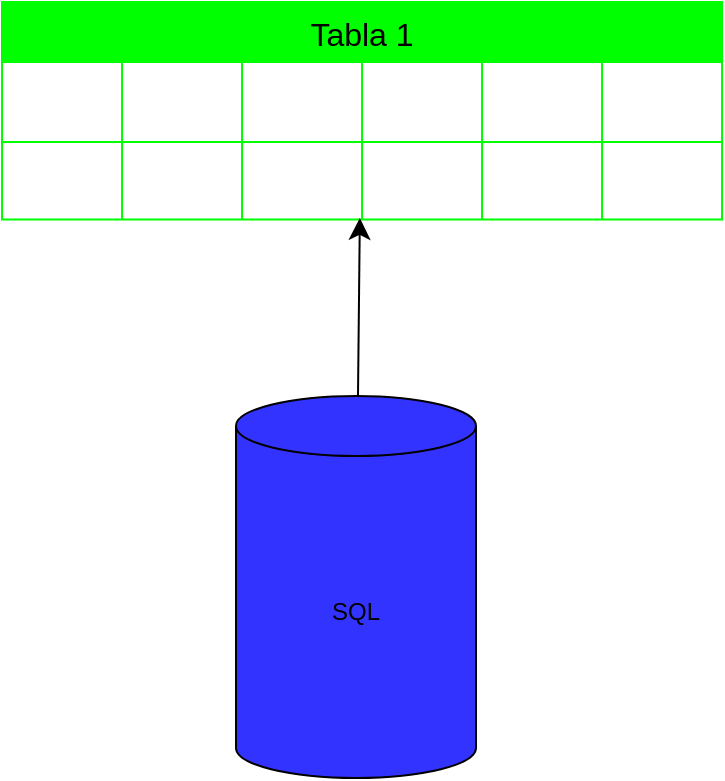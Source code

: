 <mxfile version="26.0.9">
  <diagram name="Página-1" id="TvYG14Qko4ZeJ21JqZOj">
    <mxGraphModel dx="1083" dy="706" grid="0" gridSize="10" guides="1" tooltips="1" connect="1" arrows="1" fold="1" page="0" pageScale="1" pageWidth="827" pageHeight="1169" background="#ffffff" math="0" shadow="0">
      <root>
        <mxCell id="0" />
        <mxCell id="1" parent="0" />
        <mxCell id="zRnEoflxh51FS6Fjrhx--1" value="&lt;font style=&quot;vertical-align: inherit;&quot;&gt;&lt;font style=&quot;vertical-align: inherit;&quot;&gt;SQL&lt;/font&gt;&lt;/font&gt;" style="shape=cylinder3;whiteSpace=wrap;html=1;boundedLbl=1;backgroundOutline=1;size=15;fillColor=#3333FF;" vertex="1" parent="1">
          <mxGeometry x="498" y="471" width="120" height="191" as="geometry" />
        </mxCell>
        <mxCell id="zRnEoflxh51FS6Fjrhx--2" value="Tabla 1" style="shape=table;startSize=30;container=1;collapsible=0;childLayout=tableLayout;strokeColor=#00FF00;fontSize=16;fillColor=#00FF00;" vertex="1" parent="1">
          <mxGeometry x="381" y="274" width="360" height="108.75" as="geometry" />
        </mxCell>
        <mxCell id="zRnEoflxh51FS6Fjrhx--3" value="" style="shape=tableRow;horizontal=0;startSize=0;swimlaneHead=0;swimlaneBody=0;strokeColor=inherit;top=0;left=0;bottom=0;right=0;collapsible=0;dropTarget=0;fillColor=none;points=[[0,0.5],[1,0.5]];portConstraint=eastwest;fontSize=16;" vertex="1" parent="zRnEoflxh51FS6Fjrhx--2">
          <mxGeometry y="30" width="360" height="40" as="geometry" />
        </mxCell>
        <mxCell id="zRnEoflxh51FS6Fjrhx--25" style="shape=partialRectangle;html=1;whiteSpace=wrap;connectable=0;strokeColor=inherit;overflow=hidden;fillColor=none;top=0;left=0;bottom=0;right=0;pointerEvents=1;fontSize=16;" vertex="1" parent="zRnEoflxh51FS6Fjrhx--3">
          <mxGeometry width="60" height="40" as="geometry">
            <mxRectangle width="60" height="40" as="alternateBounds" />
          </mxGeometry>
        </mxCell>
        <mxCell id="zRnEoflxh51FS6Fjrhx--4" value="" style="shape=partialRectangle;html=1;whiteSpace=wrap;connectable=0;strokeColor=inherit;overflow=hidden;fillColor=none;top=0;left=0;bottom=0;right=0;pointerEvents=1;fontSize=16;" vertex="1" parent="zRnEoflxh51FS6Fjrhx--3">
          <mxGeometry x="60" width="60" height="40" as="geometry">
            <mxRectangle width="60" height="40" as="alternateBounds" />
          </mxGeometry>
        </mxCell>
        <mxCell id="zRnEoflxh51FS6Fjrhx--5" value="" style="shape=partialRectangle;html=1;whiteSpace=wrap;connectable=0;strokeColor=inherit;overflow=hidden;fillColor=none;top=0;left=0;bottom=0;right=0;pointerEvents=1;fontSize=16;" vertex="1" parent="zRnEoflxh51FS6Fjrhx--3">
          <mxGeometry x="120" width="60" height="40" as="geometry">
            <mxRectangle width="60" height="40" as="alternateBounds" />
          </mxGeometry>
        </mxCell>
        <mxCell id="zRnEoflxh51FS6Fjrhx--6" value="" style="shape=partialRectangle;html=1;whiteSpace=wrap;connectable=0;strokeColor=inherit;overflow=hidden;fillColor=none;top=0;left=0;bottom=0;right=0;pointerEvents=1;fontSize=16;" vertex="1" parent="zRnEoflxh51FS6Fjrhx--3">
          <mxGeometry x="180" width="60" height="40" as="geometry">
            <mxRectangle width="60" height="40" as="alternateBounds" />
          </mxGeometry>
        </mxCell>
        <mxCell id="zRnEoflxh51FS6Fjrhx--15" style="shape=partialRectangle;html=1;whiteSpace=wrap;connectable=0;strokeColor=inherit;overflow=hidden;fillColor=none;top=0;left=0;bottom=0;right=0;pointerEvents=1;fontSize=16;" vertex="1" parent="zRnEoflxh51FS6Fjrhx--3">
          <mxGeometry x="240" width="60" height="40" as="geometry">
            <mxRectangle width="60" height="40" as="alternateBounds" />
          </mxGeometry>
        </mxCell>
        <mxCell id="zRnEoflxh51FS6Fjrhx--18" style="shape=partialRectangle;html=1;whiteSpace=wrap;connectable=0;strokeColor=inherit;overflow=hidden;fillColor=none;top=0;left=0;bottom=0;right=0;pointerEvents=1;fontSize=16;" vertex="1" parent="zRnEoflxh51FS6Fjrhx--3">
          <mxGeometry x="300" width="60" height="40" as="geometry">
            <mxRectangle width="60" height="40" as="alternateBounds" />
          </mxGeometry>
        </mxCell>
        <mxCell id="zRnEoflxh51FS6Fjrhx--7" value="" style="shape=tableRow;horizontal=0;startSize=0;swimlaneHead=0;swimlaneBody=0;strokeColor=inherit;top=0;left=0;bottom=0;right=0;collapsible=0;dropTarget=0;fillColor=none;points=[[0,0.5],[1,0.5]];portConstraint=eastwest;fontSize=16;" vertex="1" parent="zRnEoflxh51FS6Fjrhx--2">
          <mxGeometry y="70" width="360" height="39" as="geometry" />
        </mxCell>
        <mxCell id="zRnEoflxh51FS6Fjrhx--26" style="shape=partialRectangle;html=1;whiteSpace=wrap;connectable=0;strokeColor=inherit;overflow=hidden;fillColor=none;top=0;left=0;bottom=0;right=0;pointerEvents=1;fontSize=16;" vertex="1" parent="zRnEoflxh51FS6Fjrhx--7">
          <mxGeometry width="60" height="39" as="geometry">
            <mxRectangle width="60" height="39" as="alternateBounds" />
          </mxGeometry>
        </mxCell>
        <mxCell id="zRnEoflxh51FS6Fjrhx--8" value="" style="shape=partialRectangle;html=1;whiteSpace=wrap;connectable=0;strokeColor=inherit;overflow=hidden;fillColor=none;top=0;left=0;bottom=0;right=0;pointerEvents=1;fontSize=16;" vertex="1" parent="zRnEoflxh51FS6Fjrhx--7">
          <mxGeometry x="60" width="60" height="39" as="geometry">
            <mxRectangle width="60" height="39" as="alternateBounds" />
          </mxGeometry>
        </mxCell>
        <mxCell id="zRnEoflxh51FS6Fjrhx--9" value="" style="shape=partialRectangle;html=1;whiteSpace=wrap;connectable=0;strokeColor=inherit;overflow=hidden;fillColor=none;top=0;left=0;bottom=0;right=0;pointerEvents=1;fontSize=16;" vertex="1" parent="zRnEoflxh51FS6Fjrhx--7">
          <mxGeometry x="120" width="60" height="39" as="geometry">
            <mxRectangle width="60" height="39" as="alternateBounds" />
          </mxGeometry>
        </mxCell>
        <mxCell id="zRnEoflxh51FS6Fjrhx--10" value="" style="shape=partialRectangle;html=1;whiteSpace=wrap;connectable=0;strokeColor=inherit;overflow=hidden;fillColor=none;top=0;left=0;bottom=0;right=0;pointerEvents=1;fontSize=16;" vertex="1" parent="zRnEoflxh51FS6Fjrhx--7">
          <mxGeometry x="180" width="60" height="39" as="geometry">
            <mxRectangle width="60" height="39" as="alternateBounds" />
          </mxGeometry>
        </mxCell>
        <mxCell id="zRnEoflxh51FS6Fjrhx--16" style="shape=partialRectangle;html=1;whiteSpace=wrap;connectable=0;strokeColor=inherit;overflow=hidden;fillColor=none;top=0;left=0;bottom=0;right=0;pointerEvents=1;fontSize=16;" vertex="1" parent="zRnEoflxh51FS6Fjrhx--7">
          <mxGeometry x="240" width="60" height="39" as="geometry">
            <mxRectangle width="60" height="39" as="alternateBounds" />
          </mxGeometry>
        </mxCell>
        <mxCell id="zRnEoflxh51FS6Fjrhx--19" style="shape=partialRectangle;html=1;whiteSpace=wrap;connectable=0;strokeColor=inherit;overflow=hidden;fillColor=none;top=0;left=0;bottom=0;right=0;pointerEvents=1;fontSize=16;" vertex="1" parent="zRnEoflxh51FS6Fjrhx--7">
          <mxGeometry x="300" width="60" height="39" as="geometry">
            <mxRectangle width="60" height="39" as="alternateBounds" />
          </mxGeometry>
        </mxCell>
        <mxCell id="zRnEoflxh51FS6Fjrhx--27" style="edgeStyle=none;curved=1;rounded=0;orthogonalLoop=1;jettySize=auto;html=1;entryX=0.497;entryY=0.974;entryDx=0;entryDy=0;entryPerimeter=0;fontSize=12;startSize=8;endSize=8;" edge="1" parent="1" source="zRnEoflxh51FS6Fjrhx--1" target="zRnEoflxh51FS6Fjrhx--7">
          <mxGeometry relative="1" as="geometry" />
        </mxCell>
      </root>
    </mxGraphModel>
  </diagram>
</mxfile>
